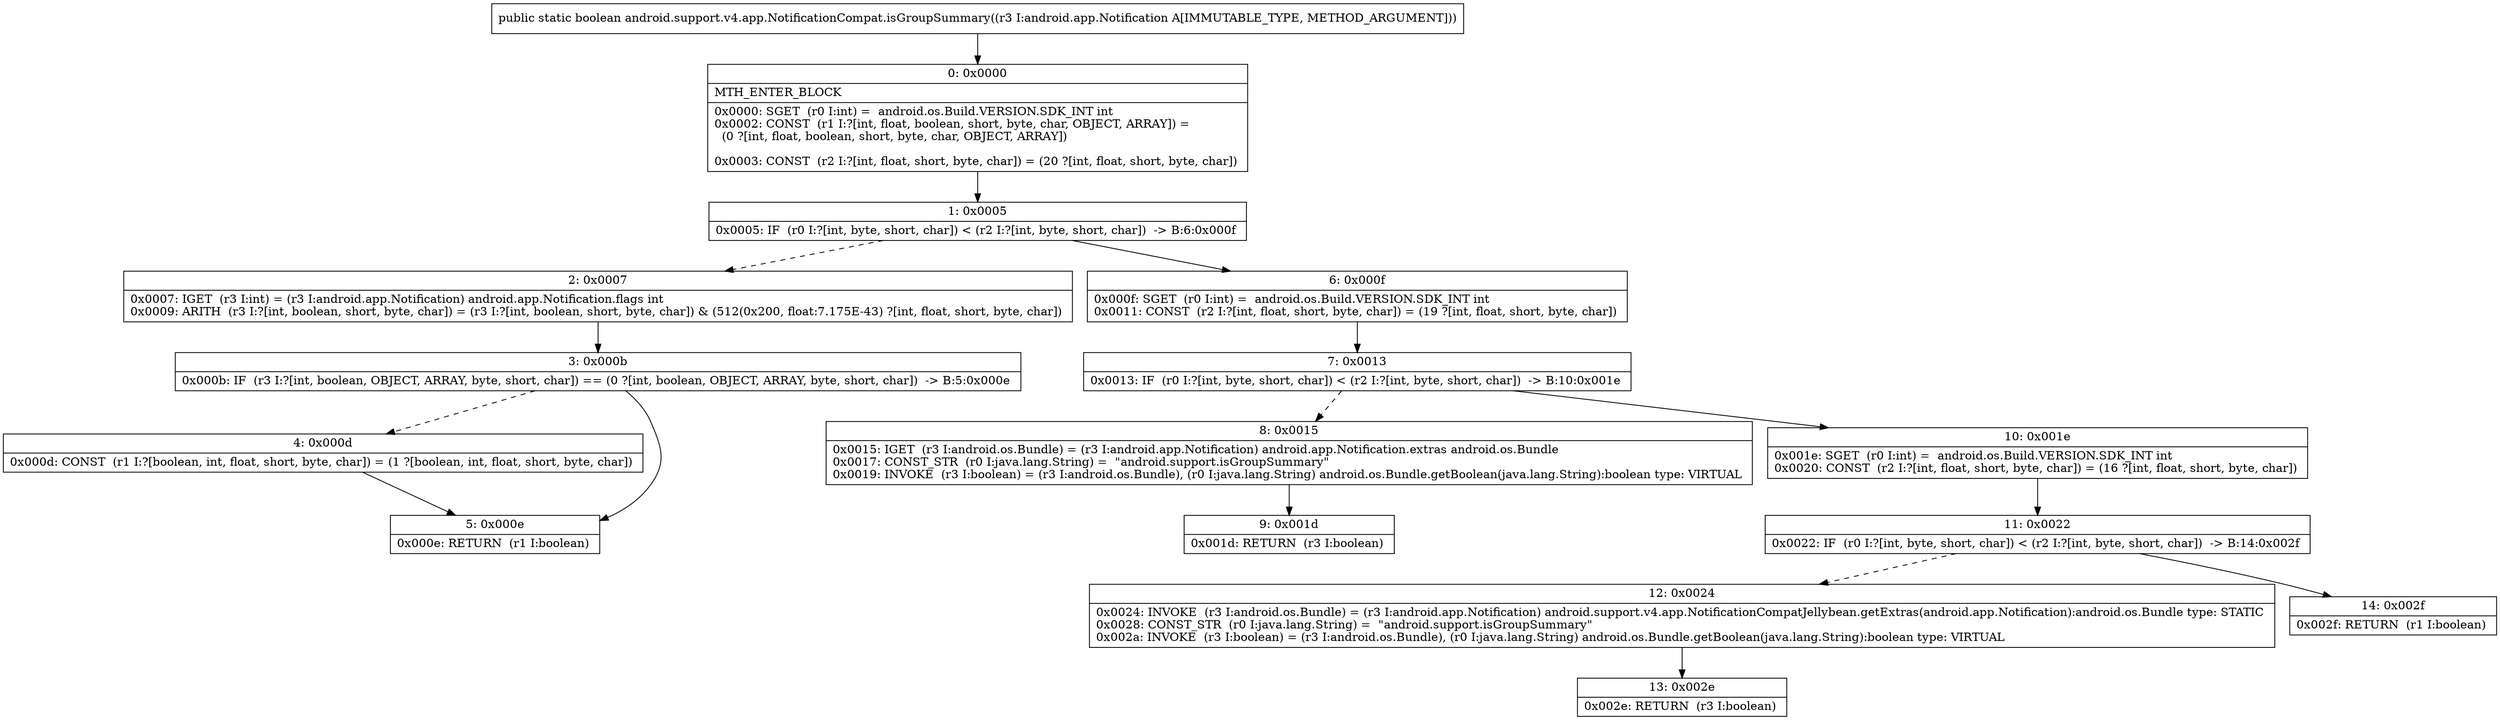 digraph "CFG forandroid.support.v4.app.NotificationCompat.isGroupSummary(Landroid\/app\/Notification;)Z" {
Node_0 [shape=record,label="{0\:\ 0x0000|MTH_ENTER_BLOCK\l|0x0000: SGET  (r0 I:int) =  android.os.Build.VERSION.SDK_INT int \l0x0002: CONST  (r1 I:?[int, float, boolean, short, byte, char, OBJECT, ARRAY]) = \l  (0 ?[int, float, boolean, short, byte, char, OBJECT, ARRAY])\l \l0x0003: CONST  (r2 I:?[int, float, short, byte, char]) = (20 ?[int, float, short, byte, char]) \l}"];
Node_1 [shape=record,label="{1\:\ 0x0005|0x0005: IF  (r0 I:?[int, byte, short, char]) \< (r2 I:?[int, byte, short, char])  \-\> B:6:0x000f \l}"];
Node_2 [shape=record,label="{2\:\ 0x0007|0x0007: IGET  (r3 I:int) = (r3 I:android.app.Notification) android.app.Notification.flags int \l0x0009: ARITH  (r3 I:?[int, boolean, short, byte, char]) = (r3 I:?[int, boolean, short, byte, char]) & (512(0x200, float:7.175E\-43) ?[int, float, short, byte, char]) \l}"];
Node_3 [shape=record,label="{3\:\ 0x000b|0x000b: IF  (r3 I:?[int, boolean, OBJECT, ARRAY, byte, short, char]) == (0 ?[int, boolean, OBJECT, ARRAY, byte, short, char])  \-\> B:5:0x000e \l}"];
Node_4 [shape=record,label="{4\:\ 0x000d|0x000d: CONST  (r1 I:?[boolean, int, float, short, byte, char]) = (1 ?[boolean, int, float, short, byte, char]) \l}"];
Node_5 [shape=record,label="{5\:\ 0x000e|0x000e: RETURN  (r1 I:boolean) \l}"];
Node_6 [shape=record,label="{6\:\ 0x000f|0x000f: SGET  (r0 I:int) =  android.os.Build.VERSION.SDK_INT int \l0x0011: CONST  (r2 I:?[int, float, short, byte, char]) = (19 ?[int, float, short, byte, char]) \l}"];
Node_7 [shape=record,label="{7\:\ 0x0013|0x0013: IF  (r0 I:?[int, byte, short, char]) \< (r2 I:?[int, byte, short, char])  \-\> B:10:0x001e \l}"];
Node_8 [shape=record,label="{8\:\ 0x0015|0x0015: IGET  (r3 I:android.os.Bundle) = (r3 I:android.app.Notification) android.app.Notification.extras android.os.Bundle \l0x0017: CONST_STR  (r0 I:java.lang.String) =  \"android.support.isGroupSummary\" \l0x0019: INVOKE  (r3 I:boolean) = (r3 I:android.os.Bundle), (r0 I:java.lang.String) android.os.Bundle.getBoolean(java.lang.String):boolean type: VIRTUAL \l}"];
Node_9 [shape=record,label="{9\:\ 0x001d|0x001d: RETURN  (r3 I:boolean) \l}"];
Node_10 [shape=record,label="{10\:\ 0x001e|0x001e: SGET  (r0 I:int) =  android.os.Build.VERSION.SDK_INT int \l0x0020: CONST  (r2 I:?[int, float, short, byte, char]) = (16 ?[int, float, short, byte, char]) \l}"];
Node_11 [shape=record,label="{11\:\ 0x0022|0x0022: IF  (r0 I:?[int, byte, short, char]) \< (r2 I:?[int, byte, short, char])  \-\> B:14:0x002f \l}"];
Node_12 [shape=record,label="{12\:\ 0x0024|0x0024: INVOKE  (r3 I:android.os.Bundle) = (r3 I:android.app.Notification) android.support.v4.app.NotificationCompatJellybean.getExtras(android.app.Notification):android.os.Bundle type: STATIC \l0x0028: CONST_STR  (r0 I:java.lang.String) =  \"android.support.isGroupSummary\" \l0x002a: INVOKE  (r3 I:boolean) = (r3 I:android.os.Bundle), (r0 I:java.lang.String) android.os.Bundle.getBoolean(java.lang.String):boolean type: VIRTUAL \l}"];
Node_13 [shape=record,label="{13\:\ 0x002e|0x002e: RETURN  (r3 I:boolean) \l}"];
Node_14 [shape=record,label="{14\:\ 0x002f|0x002f: RETURN  (r1 I:boolean) \l}"];
MethodNode[shape=record,label="{public static boolean android.support.v4.app.NotificationCompat.isGroupSummary((r3 I:android.app.Notification A[IMMUTABLE_TYPE, METHOD_ARGUMENT])) }"];
MethodNode -> Node_0;
Node_0 -> Node_1;
Node_1 -> Node_2[style=dashed];
Node_1 -> Node_6;
Node_2 -> Node_3;
Node_3 -> Node_4[style=dashed];
Node_3 -> Node_5;
Node_4 -> Node_5;
Node_6 -> Node_7;
Node_7 -> Node_8[style=dashed];
Node_7 -> Node_10;
Node_8 -> Node_9;
Node_10 -> Node_11;
Node_11 -> Node_12[style=dashed];
Node_11 -> Node_14;
Node_12 -> Node_13;
}

